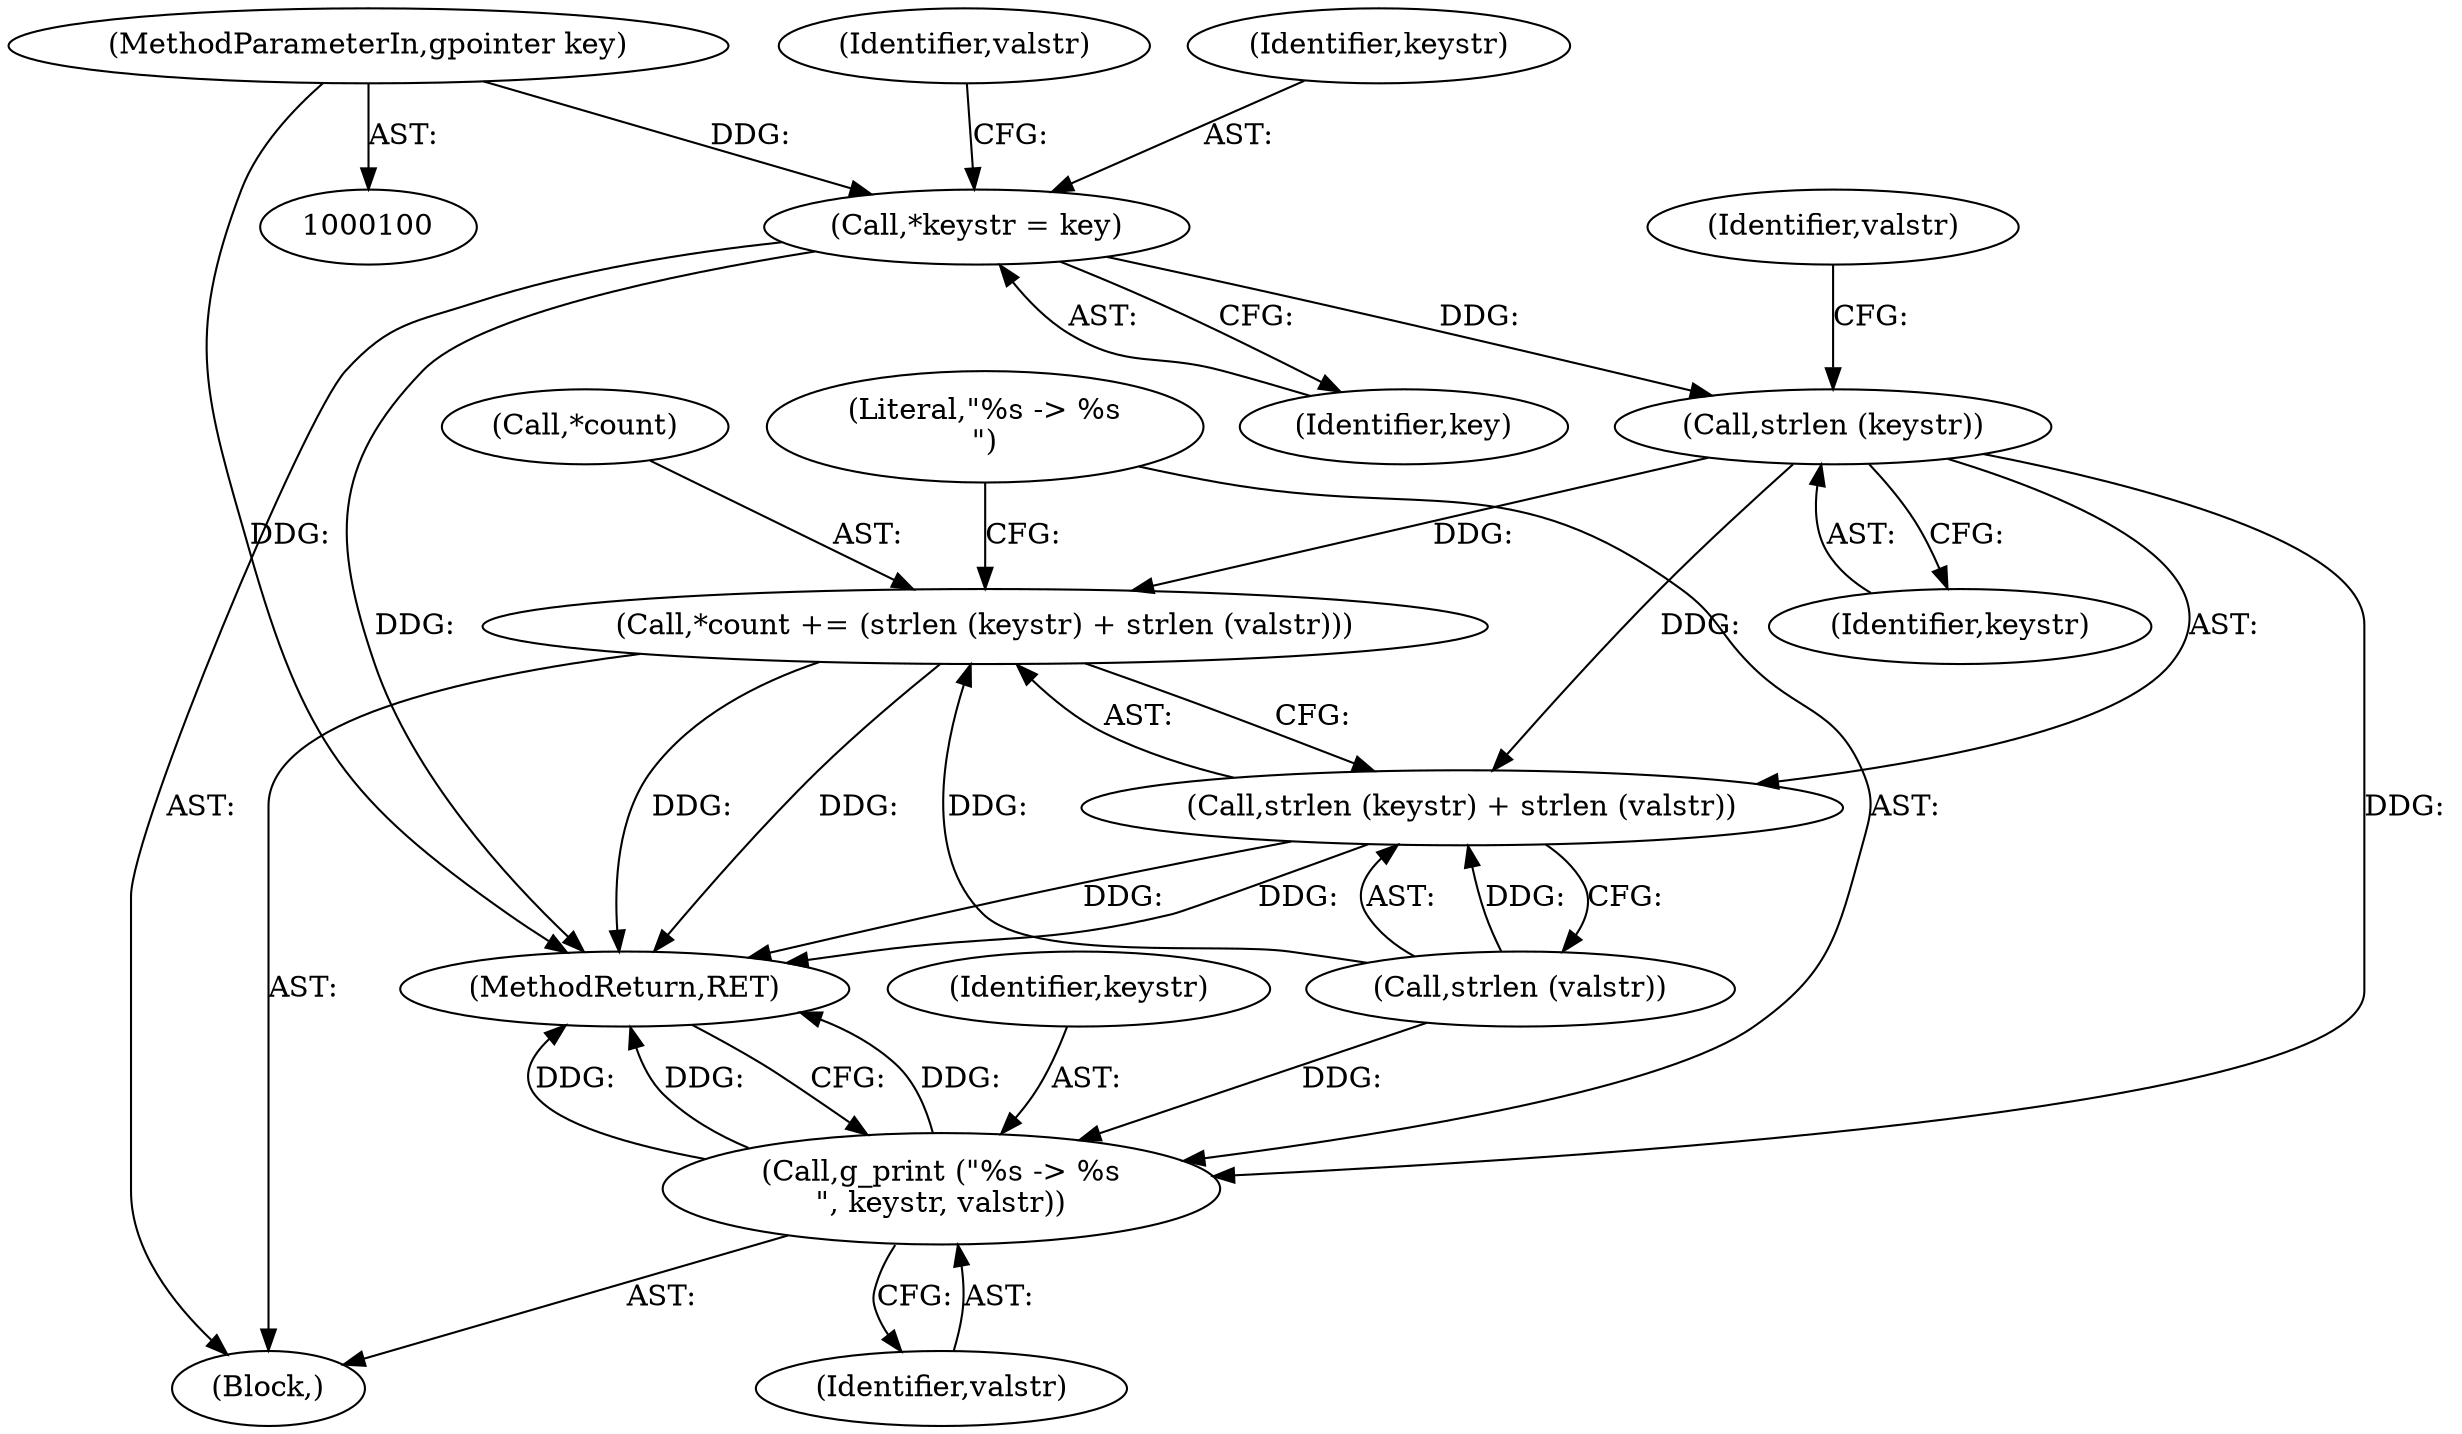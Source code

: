 digraph "1_dbus_9a6bce9b615abca6068348c1606ba8eaf13d9ae0_1@pointer" {
"1000106" [label="(Call,*keystr = key)"];
"1000101" [label="(MethodParameterIn,gpointer key)"];
"1000121" [label="(Call,strlen (keystr))"];
"1000117" [label="(Call,*count += (strlen (keystr) + strlen (valstr)))"];
"1000120" [label="(Call,strlen (keystr) + strlen (valstr))"];
"1000125" [label="(Call,g_print (\"%s -> %s\n\", keystr, valstr))"];
"1000106" [label="(Call,*keystr = key)"];
"1000101" [label="(MethodParameterIn,gpointer key)"];
"1000111" [label="(Identifier,valstr)"];
"1000118" [label="(Call,*count)"];
"1000123" [label="(Call,strlen (valstr))"];
"1000104" [label="(Block,)"];
"1000125" [label="(Call,g_print (\"%s -> %s\n\", keystr, valstr))"];
"1000122" [label="(Identifier,keystr)"];
"1000128" [label="(Identifier,valstr)"];
"1000108" [label="(Identifier,key)"];
"1000107" [label="(Identifier,keystr)"];
"1000127" [label="(Identifier,keystr)"];
"1000129" [label="(MethodReturn,RET)"];
"1000120" [label="(Call,strlen (keystr) + strlen (valstr))"];
"1000124" [label="(Identifier,valstr)"];
"1000121" [label="(Call,strlen (keystr))"];
"1000117" [label="(Call,*count += (strlen (keystr) + strlen (valstr)))"];
"1000126" [label="(Literal,\"%s -> %s\n\")"];
"1000106" -> "1000104"  [label="AST: "];
"1000106" -> "1000108"  [label="CFG: "];
"1000107" -> "1000106"  [label="AST: "];
"1000108" -> "1000106"  [label="AST: "];
"1000111" -> "1000106"  [label="CFG: "];
"1000106" -> "1000129"  [label="DDG: "];
"1000101" -> "1000106"  [label="DDG: "];
"1000106" -> "1000121"  [label="DDG: "];
"1000101" -> "1000100"  [label="AST: "];
"1000101" -> "1000129"  [label="DDG: "];
"1000121" -> "1000120"  [label="AST: "];
"1000121" -> "1000122"  [label="CFG: "];
"1000122" -> "1000121"  [label="AST: "];
"1000124" -> "1000121"  [label="CFG: "];
"1000121" -> "1000117"  [label="DDG: "];
"1000121" -> "1000120"  [label="DDG: "];
"1000121" -> "1000125"  [label="DDG: "];
"1000117" -> "1000104"  [label="AST: "];
"1000117" -> "1000120"  [label="CFG: "];
"1000118" -> "1000117"  [label="AST: "];
"1000120" -> "1000117"  [label="AST: "];
"1000126" -> "1000117"  [label="CFG: "];
"1000117" -> "1000129"  [label="DDG: "];
"1000117" -> "1000129"  [label="DDG: "];
"1000123" -> "1000117"  [label="DDG: "];
"1000120" -> "1000123"  [label="CFG: "];
"1000123" -> "1000120"  [label="AST: "];
"1000120" -> "1000129"  [label="DDG: "];
"1000120" -> "1000129"  [label="DDG: "];
"1000123" -> "1000120"  [label="DDG: "];
"1000125" -> "1000104"  [label="AST: "];
"1000125" -> "1000128"  [label="CFG: "];
"1000126" -> "1000125"  [label="AST: "];
"1000127" -> "1000125"  [label="AST: "];
"1000128" -> "1000125"  [label="AST: "];
"1000129" -> "1000125"  [label="CFG: "];
"1000125" -> "1000129"  [label="DDG: "];
"1000125" -> "1000129"  [label="DDG: "];
"1000125" -> "1000129"  [label="DDG: "];
"1000123" -> "1000125"  [label="DDG: "];
}
